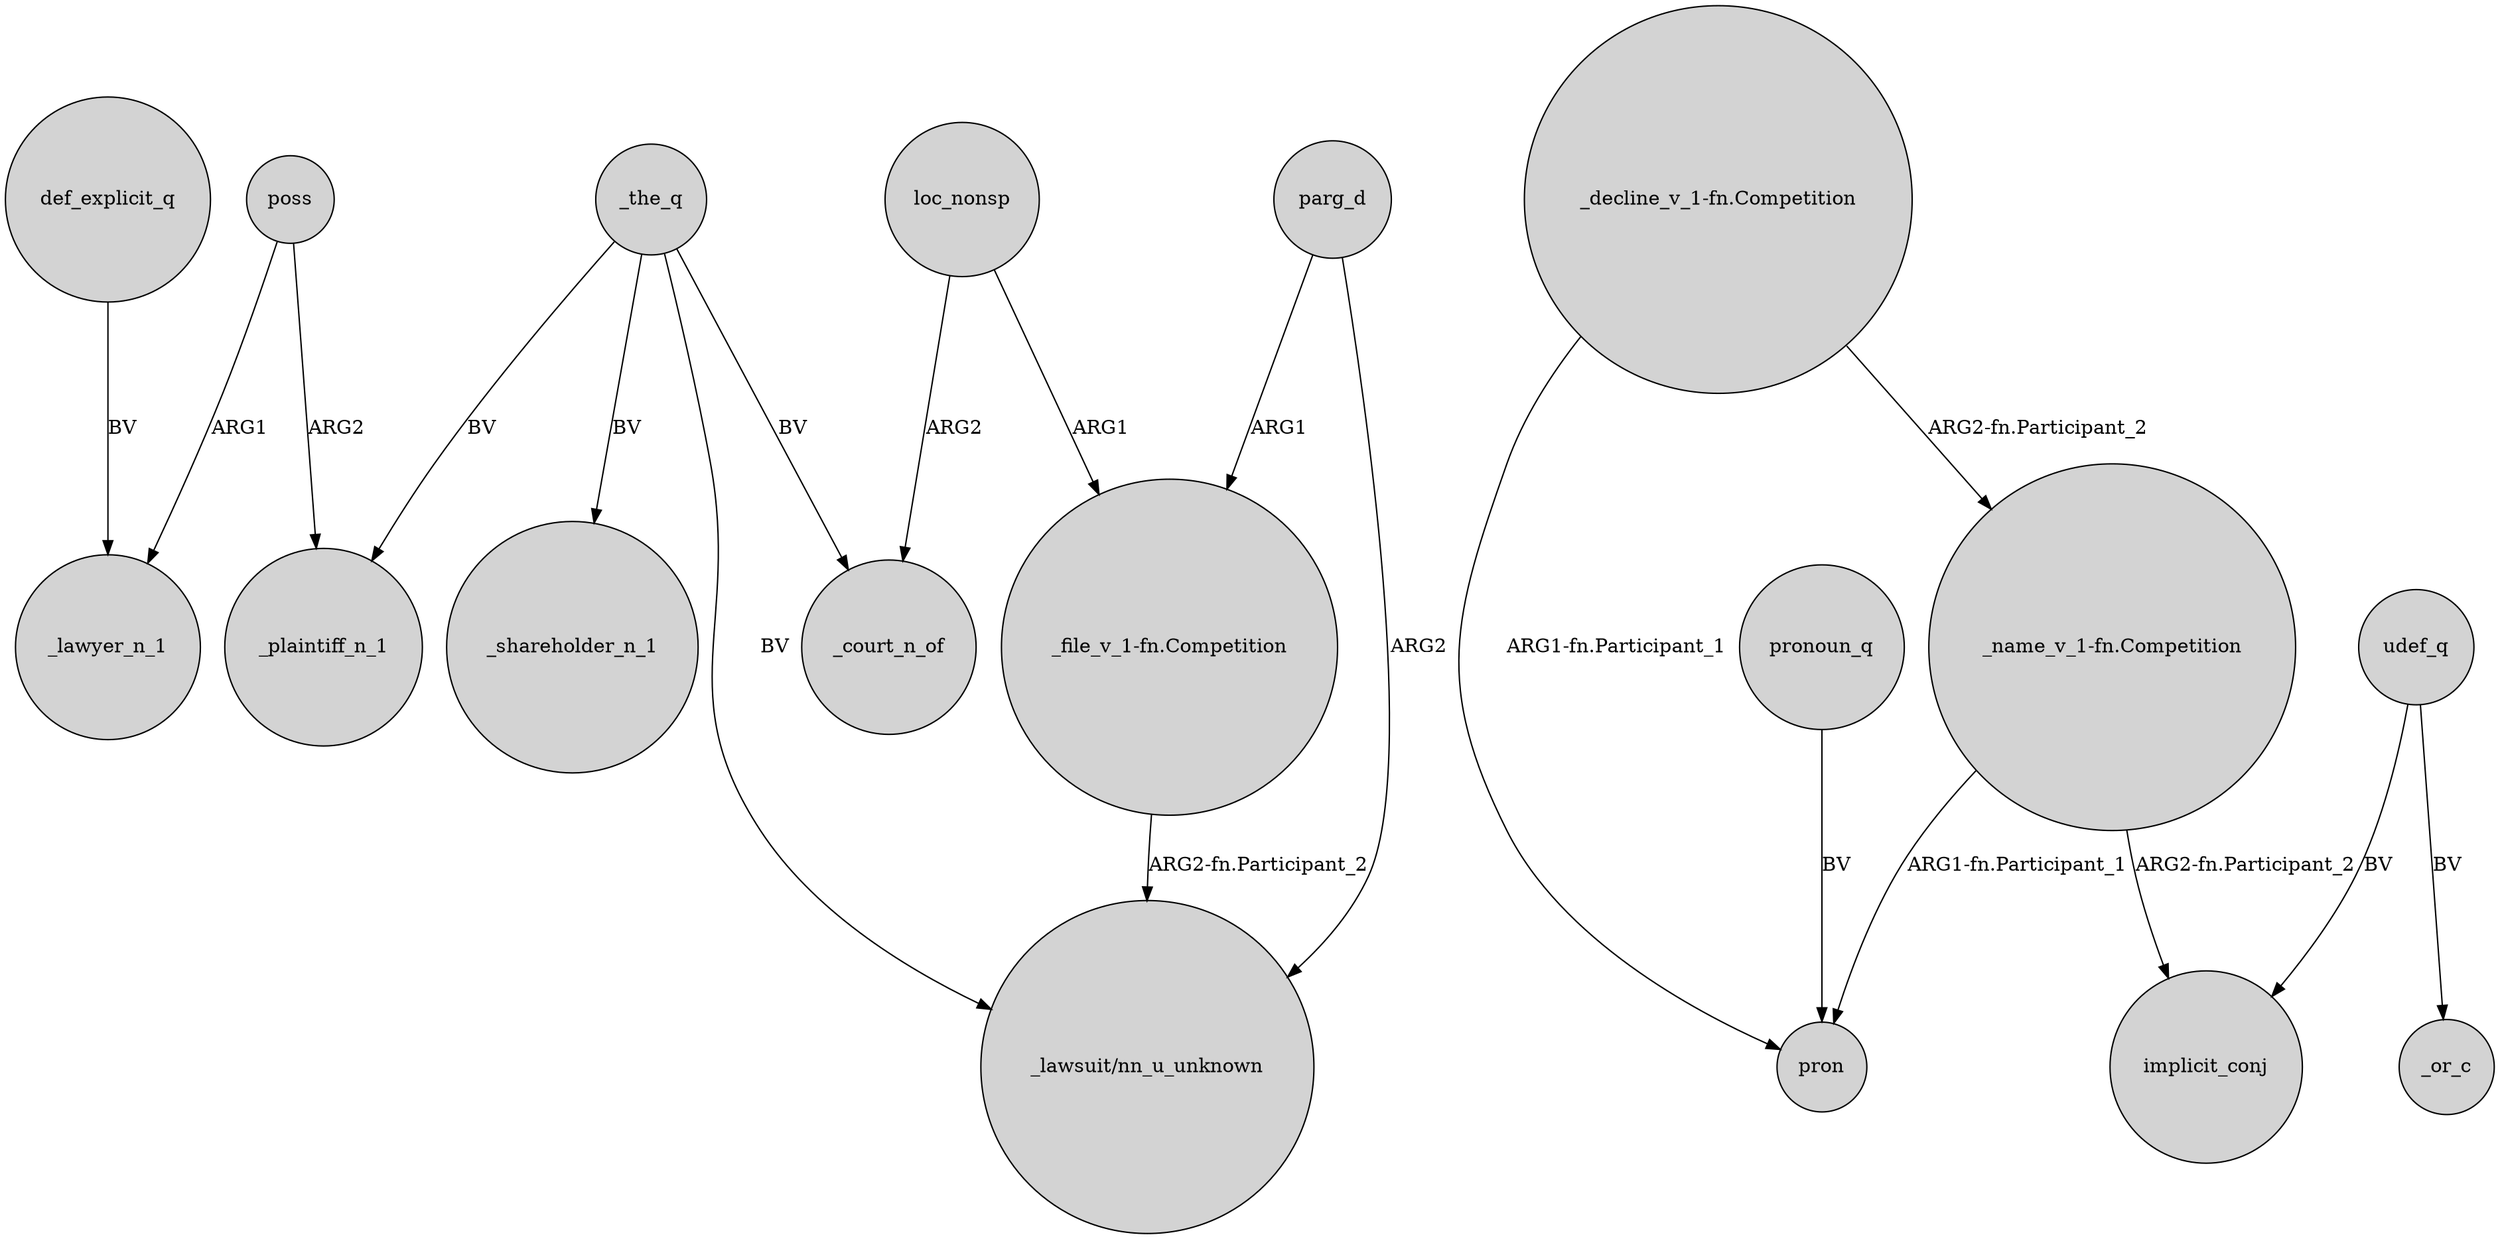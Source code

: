digraph {
	node [shape=circle style=filled]
	poss -> _lawyer_n_1 [label=ARG1]
	loc_nonsp -> _court_n_of [label=ARG2]
	poss -> _plaintiff_n_1 [label=ARG2]
	_the_q -> _plaintiff_n_1 [label=BV]
	"_name_v_1-fn.Competition" -> pron [label="ARG1-fn.Participant_1"]
	parg_d -> "_file_v_1-fn.Competition" [label=ARG1]
	udef_q -> _or_c [label=BV]
	pronoun_q -> pron [label=BV]
	loc_nonsp -> "_file_v_1-fn.Competition" [label=ARG1]
	"_decline_v_1-fn.Competition" -> "_name_v_1-fn.Competition" [label="ARG2-fn.Participant_2"]
	"_name_v_1-fn.Competition" -> implicit_conj [label="ARG2-fn.Participant_2"]
	parg_d -> "_lawsuit/nn_u_unknown" [label=ARG2]
	_the_q -> _shareholder_n_1 [label=BV]
	_the_q -> _court_n_of [label=BV]
	def_explicit_q -> _lawyer_n_1 [label=BV]
	"_decline_v_1-fn.Competition" -> pron [label="ARG1-fn.Participant_1"]
	udef_q -> implicit_conj [label=BV]
	"_file_v_1-fn.Competition" -> "_lawsuit/nn_u_unknown" [label="ARG2-fn.Participant_2"]
	_the_q -> "_lawsuit/nn_u_unknown" [label=BV]
}
